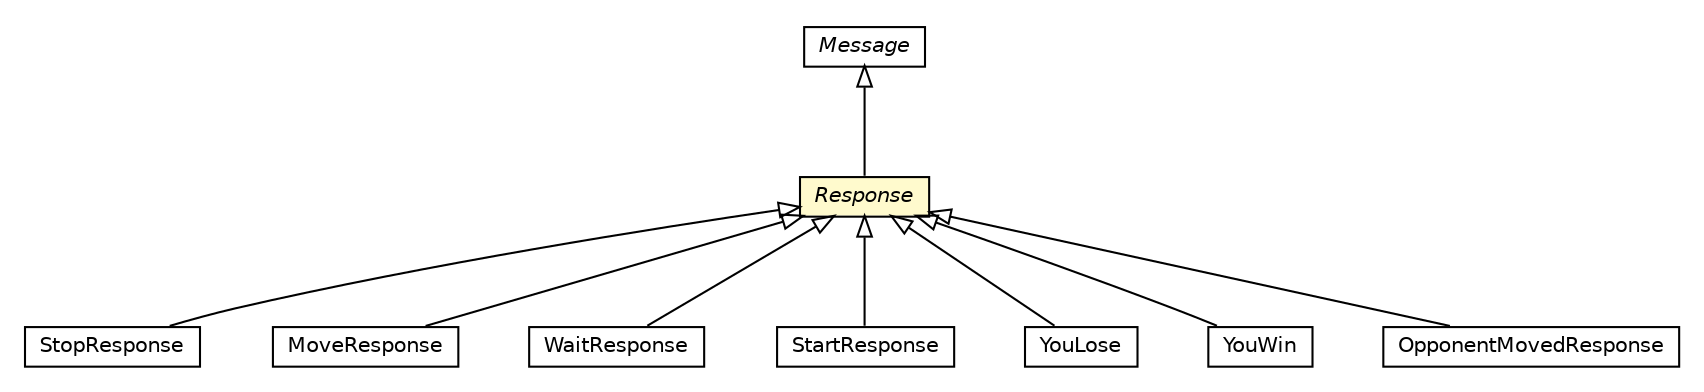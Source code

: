 #!/usr/local/bin/dot
#
# Class diagram 
# Generated by UMLGraph version 5.1 (http://www.umlgraph.org/)
#

digraph G {
	edge [fontname="Helvetica",fontsize=10,labelfontname="Helvetica",labelfontsize=10];
	node [fontname="Helvetica",fontsize=10,shape=plaintext];
	nodesep=0.25;
	ranksep=0.5;
	// edu.proz.checkers.infrastructure.StopResponse
	c1010 [label=<<table title="edu.proz.checkers.infrastructure.StopResponse" border="0" cellborder="1" cellspacing="0" cellpadding="2" port="p" href="./StopResponse.html">
		<tr><td><table border="0" cellspacing="0" cellpadding="1">
<tr><td align="center" balign="center"> StopResponse </td></tr>
		</table></td></tr>
		</table>>, fontname="Helvetica", fontcolor="black", fontsize=10.0];
	// edu.proz.checkers.infrastructure.MoveResponse
	c1011 [label=<<table title="edu.proz.checkers.infrastructure.MoveResponse" border="0" cellborder="1" cellspacing="0" cellpadding="2" port="p" href="./MoveResponse.html">
		<tr><td><table border="0" cellspacing="0" cellpadding="1">
<tr><td align="center" balign="center"> MoveResponse </td></tr>
		</table></td></tr>
		</table>>, fontname="Helvetica", fontcolor="black", fontsize=10.0];
	// edu.proz.checkers.infrastructure.Response
	c1014 [label=<<table title="edu.proz.checkers.infrastructure.Response" border="0" cellborder="1" cellspacing="0" cellpadding="2" port="p" bgcolor="lemonChiffon" href="./Response.html">
		<tr><td><table border="0" cellspacing="0" cellpadding="1">
<tr><td align="center" balign="center"><font face="Helvetica-Oblique"> Response </font></td></tr>
		</table></td></tr>
		</table>>, fontname="Helvetica", fontcolor="black", fontsize=10.0];
	// edu.proz.checkers.infrastructure.WaitResponse
	c1015 [label=<<table title="edu.proz.checkers.infrastructure.WaitResponse" border="0" cellborder="1" cellspacing="0" cellpadding="2" port="p" href="./WaitResponse.html">
		<tr><td><table border="0" cellspacing="0" cellpadding="1">
<tr><td align="center" balign="center"> WaitResponse </td></tr>
		</table></td></tr>
		</table>>, fontname="Helvetica", fontcolor="black", fontsize=10.0];
	// edu.proz.checkers.infrastructure.StartResponse
	c1016 [label=<<table title="edu.proz.checkers.infrastructure.StartResponse" border="0" cellborder="1" cellspacing="0" cellpadding="2" port="p" href="./StartResponse.html">
		<tr><td><table border="0" cellspacing="0" cellpadding="1">
<tr><td align="center" balign="center"> StartResponse </td></tr>
		</table></td></tr>
		</table>>, fontname="Helvetica", fontcolor="black", fontsize=10.0];
	// edu.proz.checkers.infrastructure.YouLose
	c1018 [label=<<table title="edu.proz.checkers.infrastructure.YouLose" border="0" cellborder="1" cellspacing="0" cellpadding="2" port="p" href="./YouLose.html">
		<tr><td><table border="0" cellspacing="0" cellpadding="1">
<tr><td align="center" balign="center"> YouLose </td></tr>
		</table></td></tr>
		</table>>, fontname="Helvetica", fontcolor="black", fontsize=10.0];
	// edu.proz.checkers.infrastructure.Message
	c1020 [label=<<table title="edu.proz.checkers.infrastructure.Message" border="0" cellborder="1" cellspacing="0" cellpadding="2" port="p" href="./Message.html">
		<tr><td><table border="0" cellspacing="0" cellpadding="1">
<tr><td align="center" balign="center"><font face="Helvetica-Oblique"> Message </font></td></tr>
		</table></td></tr>
		</table>>, fontname="Helvetica", fontcolor="black", fontsize=10.0];
	// edu.proz.checkers.infrastructure.YouWin
	c1021 [label=<<table title="edu.proz.checkers.infrastructure.YouWin" border="0" cellborder="1" cellspacing="0" cellpadding="2" port="p" href="./YouWin.html">
		<tr><td><table border="0" cellspacing="0" cellpadding="1">
<tr><td align="center" balign="center"> YouWin </td></tr>
		</table></td></tr>
		</table>>, fontname="Helvetica", fontcolor="black", fontsize=10.0];
	// edu.proz.checkers.infrastructure.OpponentMovedResponse
	c1024 [label=<<table title="edu.proz.checkers.infrastructure.OpponentMovedResponse" border="0" cellborder="1" cellspacing="0" cellpadding="2" port="p" href="./OpponentMovedResponse.html">
		<tr><td><table border="0" cellspacing="0" cellpadding="1">
<tr><td align="center" balign="center"> OpponentMovedResponse </td></tr>
		</table></td></tr>
		</table>>, fontname="Helvetica", fontcolor="black", fontsize=10.0];
	//edu.proz.checkers.infrastructure.StopResponse extends edu.proz.checkers.infrastructure.Response
	c1014:p -> c1010:p [dir=back,arrowtail=empty];
	//edu.proz.checkers.infrastructure.MoveResponse extends edu.proz.checkers.infrastructure.Response
	c1014:p -> c1011:p [dir=back,arrowtail=empty];
	//edu.proz.checkers.infrastructure.Response extends edu.proz.checkers.infrastructure.Message
	c1020:p -> c1014:p [dir=back,arrowtail=empty];
	//edu.proz.checkers.infrastructure.WaitResponse extends edu.proz.checkers.infrastructure.Response
	c1014:p -> c1015:p [dir=back,arrowtail=empty];
	//edu.proz.checkers.infrastructure.StartResponse extends edu.proz.checkers.infrastructure.Response
	c1014:p -> c1016:p [dir=back,arrowtail=empty];
	//edu.proz.checkers.infrastructure.YouLose extends edu.proz.checkers.infrastructure.Response
	c1014:p -> c1018:p [dir=back,arrowtail=empty];
	//edu.proz.checkers.infrastructure.YouWin extends edu.proz.checkers.infrastructure.Response
	c1014:p -> c1021:p [dir=back,arrowtail=empty];
	//edu.proz.checkers.infrastructure.OpponentMovedResponse extends edu.proz.checkers.infrastructure.Response
	c1014:p -> c1024:p [dir=back,arrowtail=empty];
}

